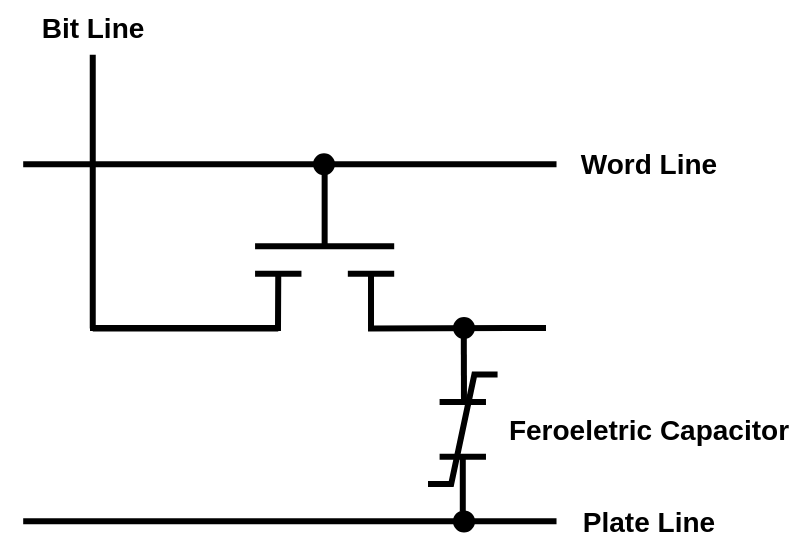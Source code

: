 <mxfile version="26.0.16">
  <diagram name="Page-1" id="aKikbBLT6MRlQPKkQWSC">
    <mxGraphModel dx="574" dy="334" grid="0" gridSize="10" guides="1" tooltips="1" connect="1" arrows="1" fold="1" page="1" pageScale="1" pageWidth="1169" pageHeight="827" math="0" shadow="0">
      <root>
        <mxCell id="0" />
        <mxCell id="1" parent="0" />
        <mxCell id="g9lSJ-NPG0jrCAgYnjr5-1" value="" style="endArrow=none;html=1;rounded=0;strokeWidth=3;" parent="1" edge="1">
          <mxGeometry width="50" height="50" relative="1" as="geometry">
            <mxPoint x="324.377" y="397.211" as="sourcePoint" />
            <mxPoint x="324.377" y="260.368" as="targetPoint" />
          </mxGeometry>
        </mxCell>
        <mxCell id="g9lSJ-NPG0jrCAgYnjr5-2" value="" style="endArrow=none;html=1;rounded=0;strokeWidth=3;" parent="1" edge="1">
          <mxGeometry width="50" height="50" relative="1" as="geometry">
            <mxPoint x="324.377" y="397.211" as="sourcePoint" />
            <mxPoint x="417.13" y="397.211" as="targetPoint" />
          </mxGeometry>
        </mxCell>
        <mxCell id="g9lSJ-NPG0jrCAgYnjr5-7" value="" style="endArrow=none;html=1;rounded=0;strokeWidth=3;" parent="1" edge="1">
          <mxGeometry width="50" height="50" relative="1" as="geometry">
            <mxPoint x="323" y="397" as="sourcePoint" />
            <mxPoint x="417.13" y="369.842" as="targetPoint" />
            <Array as="points">
              <mxPoint x="417" y="397" />
            </Array>
          </mxGeometry>
        </mxCell>
        <mxCell id="g9lSJ-NPG0jrCAgYnjr5-8" value="" style="endArrow=none;html=1;rounded=0;strokeWidth=3;" parent="1" edge="1">
          <mxGeometry width="50" height="50" relative="1" as="geometry">
            <mxPoint x="405.536" y="369.842" as="sourcePoint" />
            <mxPoint x="428.725" y="369.842" as="targetPoint" />
          </mxGeometry>
        </mxCell>
        <mxCell id="g9lSJ-NPG0jrCAgYnjr5-9" value="" style="endArrow=none;html=1;rounded=0;strokeWidth=3;" parent="1" edge="1">
          <mxGeometry width="50" height="50" relative="1" as="geometry">
            <mxPoint x="451.913" y="369.842" as="sourcePoint" />
            <mxPoint x="475.101" y="369.842" as="targetPoint" />
          </mxGeometry>
        </mxCell>
        <mxCell id="g9lSJ-NPG0jrCAgYnjr5-10" value="" style="endArrow=none;html=1;rounded=0;strokeWidth=3;" parent="1" edge="1">
          <mxGeometry width="50" height="50" relative="1" as="geometry">
            <mxPoint x="551" y="397" as="sourcePoint" />
            <mxPoint x="463.507" y="369.842" as="targetPoint" />
            <Array as="points">
              <mxPoint x="463.507" y="397.211" />
            </Array>
          </mxGeometry>
        </mxCell>
        <mxCell id="g9lSJ-NPG0jrCAgYnjr5-11" value="" style="endArrow=none;html=1;rounded=0;strokeWidth=3;" parent="1" edge="1">
          <mxGeometry width="50" height="50" relative="1" as="geometry">
            <mxPoint x="405.536" y="356.158" as="sourcePoint" />
            <mxPoint x="475.101" y="356.158" as="targetPoint" />
          </mxGeometry>
        </mxCell>
        <mxCell id="g9lSJ-NPG0jrCAgYnjr5-12" value="" style="endArrow=none;html=1;rounded=0;strokeWidth=3;" parent="1" edge="1">
          <mxGeometry width="50" height="50" relative="1" as="geometry">
            <mxPoint x="440.319" y="356.158" as="sourcePoint" />
            <mxPoint x="440.319" y="315.105" as="targetPoint" />
          </mxGeometry>
        </mxCell>
        <mxCell id="g9lSJ-NPG0jrCAgYnjr5-13" value="" style="endArrow=none;html=1;rounded=0;strokeWidth=3;" parent="1" edge="1">
          <mxGeometry width="50" height="50" relative="1" as="geometry">
            <mxPoint x="289.594" y="315.105" as="sourcePoint" />
            <mxPoint x="556.261" y="315.105" as="targetPoint" />
          </mxGeometry>
        </mxCell>
        <mxCell id="g9lSJ-NPG0jrCAgYnjr5-14" value="" style="endArrow=none;html=1;rounded=0;strokeWidth=3;" parent="1" edge="1">
          <mxGeometry width="50" height="50" relative="1" as="geometry">
            <mxPoint x="510" y="435" as="sourcePoint" />
            <mxPoint x="509.884" y="397.211" as="targetPoint" />
          </mxGeometry>
        </mxCell>
        <mxCell id="g9lSJ-NPG0jrCAgYnjr5-15" value="" style="endArrow=none;html=1;rounded=0;strokeWidth=3;" parent="1" edge="1">
          <mxGeometry width="50" height="50" relative="1" as="geometry">
            <mxPoint x="289.594" y="493.596" as="sourcePoint" />
            <mxPoint x="556.261" y="493.596" as="targetPoint" />
          </mxGeometry>
        </mxCell>
        <mxCell id="g9lSJ-NPG0jrCAgYnjr5-16" value="" style="endArrow=none;html=1;rounded=0;strokeWidth=3;" parent="1" edge="1">
          <mxGeometry width="50" height="50" relative="1" as="geometry">
            <mxPoint x="497.8" y="433.949" as="sourcePoint" />
            <mxPoint x="520.988" y="433.949" as="targetPoint" />
          </mxGeometry>
        </mxCell>
        <mxCell id="g9lSJ-NPG0jrCAgYnjr5-17" value="" style="endArrow=none;html=1;rounded=0;strokeWidth=3;" parent="1" edge="1">
          <mxGeometry width="50" height="50" relative="1" as="geometry">
            <mxPoint x="497.8" y="461.317" as="sourcePoint" />
            <mxPoint x="520.988" y="461.317" as="targetPoint" />
          </mxGeometry>
        </mxCell>
        <mxCell id="g9lSJ-NPG0jrCAgYnjr5-18" value="" style="endArrow=none;html=1;rounded=0;strokeWidth=3;" parent="1" edge="1">
          <mxGeometry width="50" height="50" relative="1" as="geometry">
            <mxPoint x="509.394" y="488.686" as="sourcePoint" />
            <mxPoint x="509.394" y="461.317" as="targetPoint" />
          </mxGeometry>
        </mxCell>
        <mxCell id="g9lSJ-NPG0jrCAgYnjr5-19" value="" style="endArrow=none;html=1;rounded=0;strokeWidth=3;" parent="1" edge="1">
          <mxGeometry width="50" height="50" relative="1" as="geometry">
            <mxPoint x="492.003" y="475.002" as="sourcePoint" />
            <mxPoint x="526.785" y="420.265" as="targetPoint" />
            <Array as="points">
              <mxPoint x="503.597" y="475.002" />
              <mxPoint x="515.191" y="420.265" />
            </Array>
          </mxGeometry>
        </mxCell>
        <mxCell id="g9lSJ-NPG0jrCAgYnjr5-20" value="&lt;font style=&quot;font-size: 14px;&quot;&gt;&lt;b style=&quot;&quot;&gt;Plate Line&lt;/b&gt;&lt;/font&gt;" style="text;html=1;align=center;verticalAlign=middle;whiteSpace=wrap;rounded=0;container=0;" parent="1" vertex="1">
          <mxGeometry x="556.261" y="480.002" width="92.754" height="27.368" as="geometry" />
        </mxCell>
        <mxCell id="g9lSJ-NPG0jrCAgYnjr5-21" value="&lt;font style=&quot;font-size: 14px;&quot;&gt;&lt;b style=&quot;&quot;&gt;Word Line&lt;/b&gt;&lt;/font&gt;" style="text;html=1;align=center;verticalAlign=middle;whiteSpace=wrap;rounded=0;container=0;" parent="1" vertex="1">
          <mxGeometry x="556.261" y="301.421" width="92.754" height="27.368" as="geometry" />
        </mxCell>
        <mxCell id="g9lSJ-NPG0jrCAgYnjr5-22" value="&lt;font style=&quot;font-size: 14px;&quot;&gt;&lt;b style=&quot;&quot;&gt;Bit Line&lt;/b&gt;&lt;/font&gt;" style="text;html=1;align=center;verticalAlign=middle;whiteSpace=wrap;rounded=0;container=0;" parent="1" vertex="1">
          <mxGeometry x="278" y="233" width="92.754" height="27.368" as="geometry" />
        </mxCell>
        <mxCell id="g9lSJ-NPG0jrCAgYnjr5-23" value="&lt;font style=&quot;font-size: 14px;&quot;&gt;&lt;b style=&quot;&quot;&gt;Feroeletric Capacitor&lt;/b&gt;&lt;/font&gt;" style="text;html=1;align=center;verticalAlign=middle;whiteSpace=wrap;rounded=0;container=0;" parent="1" vertex="1">
          <mxGeometry x="526.785" y="433.949" width="150.725" height="27.368" as="geometry" />
        </mxCell>
        <mxCell id="2LAiIIOdZdna_oi8UJlP-2" value="" style="ellipse;whiteSpace=wrap;html=1;aspect=fixed;fillColor=#000000;container=0;" vertex="1" parent="1">
          <mxGeometry x="435" y="310.11" width="10" height="10" as="geometry" />
        </mxCell>
        <mxCell id="2LAiIIOdZdna_oi8UJlP-4" value="" style="ellipse;whiteSpace=wrap;html=1;aspect=fixed;fillColor=#000000;container=0;" vertex="1" parent="1">
          <mxGeometry x="505" y="392" width="10" height="10" as="geometry" />
        </mxCell>
        <mxCell id="2LAiIIOdZdna_oi8UJlP-10" value="" style="ellipse;whiteSpace=wrap;html=1;aspect=fixed;fillColor=#000000;container=0;" vertex="1" parent="1">
          <mxGeometry x="505" y="488.69" width="10" height="10" as="geometry" />
        </mxCell>
      </root>
    </mxGraphModel>
  </diagram>
</mxfile>
